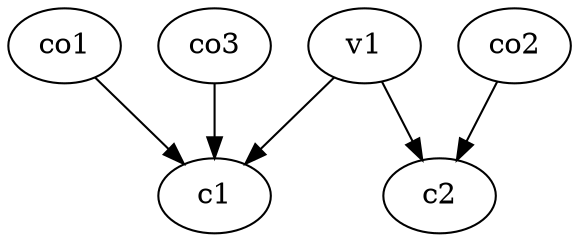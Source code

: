 strict digraph  {
c1;
c2;
v1;
co1;
co2;
co3;
v1 -> c1  [weight=1];
v1 -> c2  [weight=1];
co1 -> c1  [weight=1];
co2 -> c2  [weight=1];
co3 -> c1  [weight=1];
}

